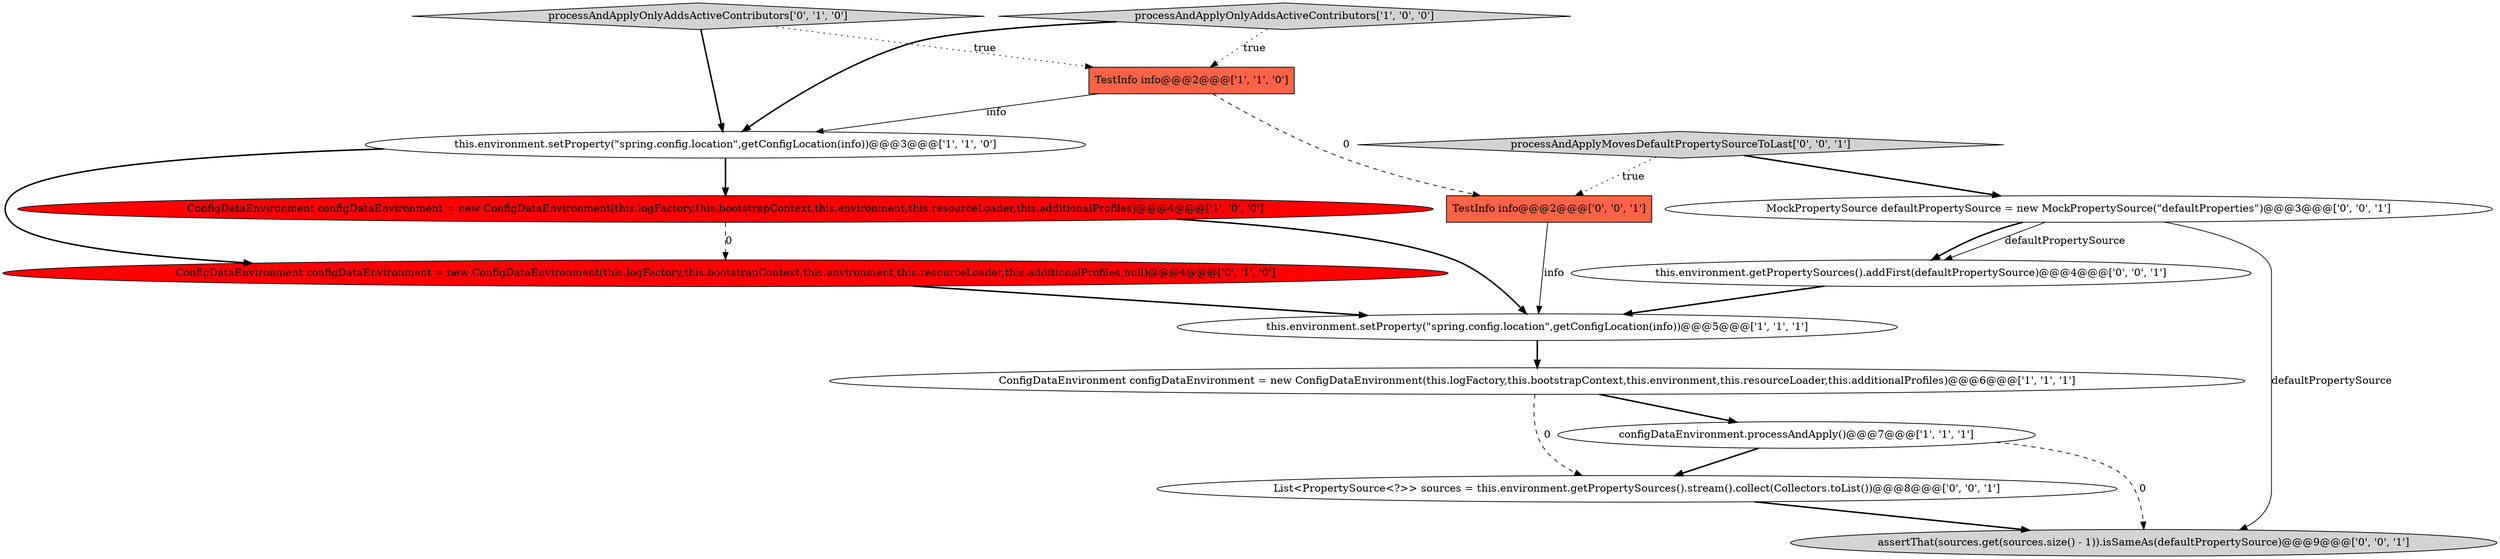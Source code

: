 digraph {
7 [style = filled, label = "processAndApplyOnlyAddsActiveContributors['0', '1', '0']", fillcolor = lightgray, shape = diamond image = "AAA0AAABBB2BBB"];
5 [style = filled, label = "ConfigDataEnvironment configDataEnvironment = new ConfigDataEnvironment(this.logFactory,this.bootstrapContext,this.environment,this.resourceLoader,this.additionalProfiles)@@@4@@@['1', '0', '0']", fillcolor = red, shape = ellipse image = "AAA1AAABBB1BBB"];
3 [style = filled, label = "processAndApplyOnlyAddsActiveContributors['1', '0', '0']", fillcolor = lightgray, shape = diamond image = "AAA0AAABBB1BBB"];
12 [style = filled, label = "this.environment.getPropertySources().addFirst(defaultPropertySource)@@@4@@@['0', '0', '1']", fillcolor = white, shape = ellipse image = "AAA0AAABBB3BBB"];
2 [style = filled, label = "ConfigDataEnvironment configDataEnvironment = new ConfigDataEnvironment(this.logFactory,this.bootstrapContext,this.environment,this.resourceLoader,this.additionalProfiles)@@@6@@@['1', '1', '1']", fillcolor = white, shape = ellipse image = "AAA0AAABBB1BBB"];
10 [style = filled, label = "assertThat(sources.get(sources.size() - 1)).isSameAs(defaultPropertySource)@@@9@@@['0', '0', '1']", fillcolor = lightgray, shape = ellipse image = "AAA0AAABBB3BBB"];
4 [style = filled, label = "configDataEnvironment.processAndApply()@@@7@@@['1', '1', '1']", fillcolor = white, shape = ellipse image = "AAA0AAABBB1BBB"];
11 [style = filled, label = "List<PropertySource<?>> sources = this.environment.getPropertySources().stream().collect(Collectors.toList())@@@8@@@['0', '0', '1']", fillcolor = white, shape = ellipse image = "AAA0AAABBB3BBB"];
13 [style = filled, label = "TestInfo info@@@2@@@['0', '0', '1']", fillcolor = tomato, shape = box image = "AAA0AAABBB3BBB"];
0 [style = filled, label = "TestInfo info@@@2@@@['1', '1', '0']", fillcolor = tomato, shape = box image = "AAA0AAABBB1BBB"];
6 [style = filled, label = "this.environment.setProperty(\"spring.config.location\",getConfigLocation(info))@@@5@@@['1', '1', '1']", fillcolor = white, shape = ellipse image = "AAA0AAABBB1BBB"];
8 [style = filled, label = "ConfigDataEnvironment configDataEnvironment = new ConfigDataEnvironment(this.logFactory,this.bootstrapContext,this.environment,this.resourceLoader,this.additionalProfiles,null)@@@4@@@['0', '1', '0']", fillcolor = red, shape = ellipse image = "AAA1AAABBB2BBB"];
9 [style = filled, label = "MockPropertySource defaultPropertySource = new MockPropertySource(\"defaultProperties\")@@@3@@@['0', '0', '1']", fillcolor = white, shape = ellipse image = "AAA0AAABBB3BBB"];
1 [style = filled, label = "this.environment.setProperty(\"spring.config.location\",getConfigLocation(info))@@@3@@@['1', '1', '0']", fillcolor = white, shape = ellipse image = "AAA0AAABBB1BBB"];
14 [style = filled, label = "processAndApplyMovesDefaultPropertySourceToLast['0', '0', '1']", fillcolor = lightgray, shape = diamond image = "AAA0AAABBB3BBB"];
1->5 [style = bold, label=""];
7->1 [style = bold, label=""];
1->8 [style = bold, label=""];
0->1 [style = solid, label="info"];
3->1 [style = bold, label=""];
9->12 [style = solid, label="defaultPropertySource"];
9->10 [style = solid, label="defaultPropertySource"];
13->6 [style = solid, label="info"];
8->6 [style = bold, label=""];
7->0 [style = dotted, label="true"];
12->6 [style = bold, label=""];
2->4 [style = bold, label=""];
14->13 [style = dotted, label="true"];
6->2 [style = bold, label=""];
5->6 [style = bold, label=""];
11->10 [style = bold, label=""];
0->13 [style = dashed, label="0"];
3->0 [style = dotted, label="true"];
5->8 [style = dashed, label="0"];
2->11 [style = dashed, label="0"];
14->9 [style = bold, label=""];
9->12 [style = bold, label=""];
4->10 [style = dashed, label="0"];
4->11 [style = bold, label=""];
}
